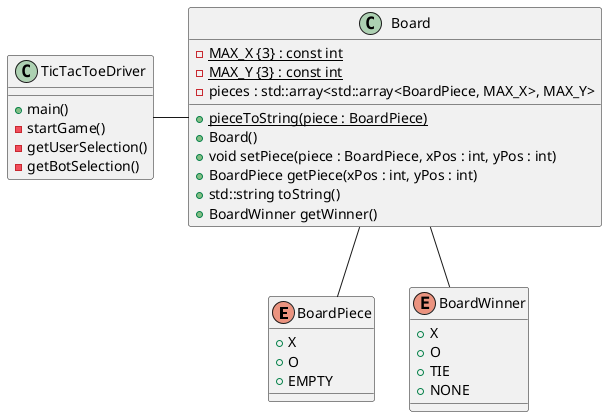 @startuml TicTacToe Design

enum BoardPiece {
    + X
    + O
    + EMPTY
}

enum BoardWinner {
    + X
    + O
    + TIE
    + NONE
}

class Board {
    - {static} MAX_X {3} : const int
    - {static} MAX_Y {3} : const int
    - pieces : std::array<std::array<BoardPiece, MAX_X>, MAX_Y>
    __
    + {static} pieceToString(piece : BoardPiece)
    + Board()
    + void setPiece(piece : BoardPiece, xPos : int, yPos : int)
    + BoardPiece getPiece(xPos : int, yPos : int)
    + std::string toString()
    + BoardWinner getWinner()
}

class TicTacToeDriver {
    __
    + main()
    - startGame()
    - getUserSelection()
    - getBotSelection()
}

Board -- BoardPiece
Board -- BoardWinner
Board -left- TicTacToeDriver

@enduml